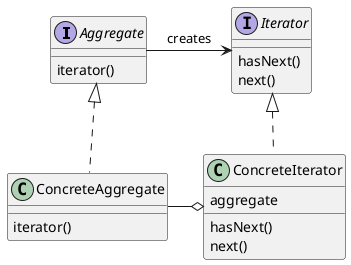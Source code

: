 @startuml


interface Aggregate
interface Iterator
class ConcreteAggregate
class ConcreteIterator



interface Aggregate{
iterator()
}


interface Iterator{

hasNext()
next()
}

class ConcreteAggregate{
iterator()

}

class ConcreteIterator{
aggregate

hasNext()
next()
}

Aggregate <|.down. ConcreteAggregate

Iterator <|.down. ConcreteIterator

Aggregate -right->  Iterator :creates

 ConcreteIterator o-left-  ConcreteAggregate








@enduml